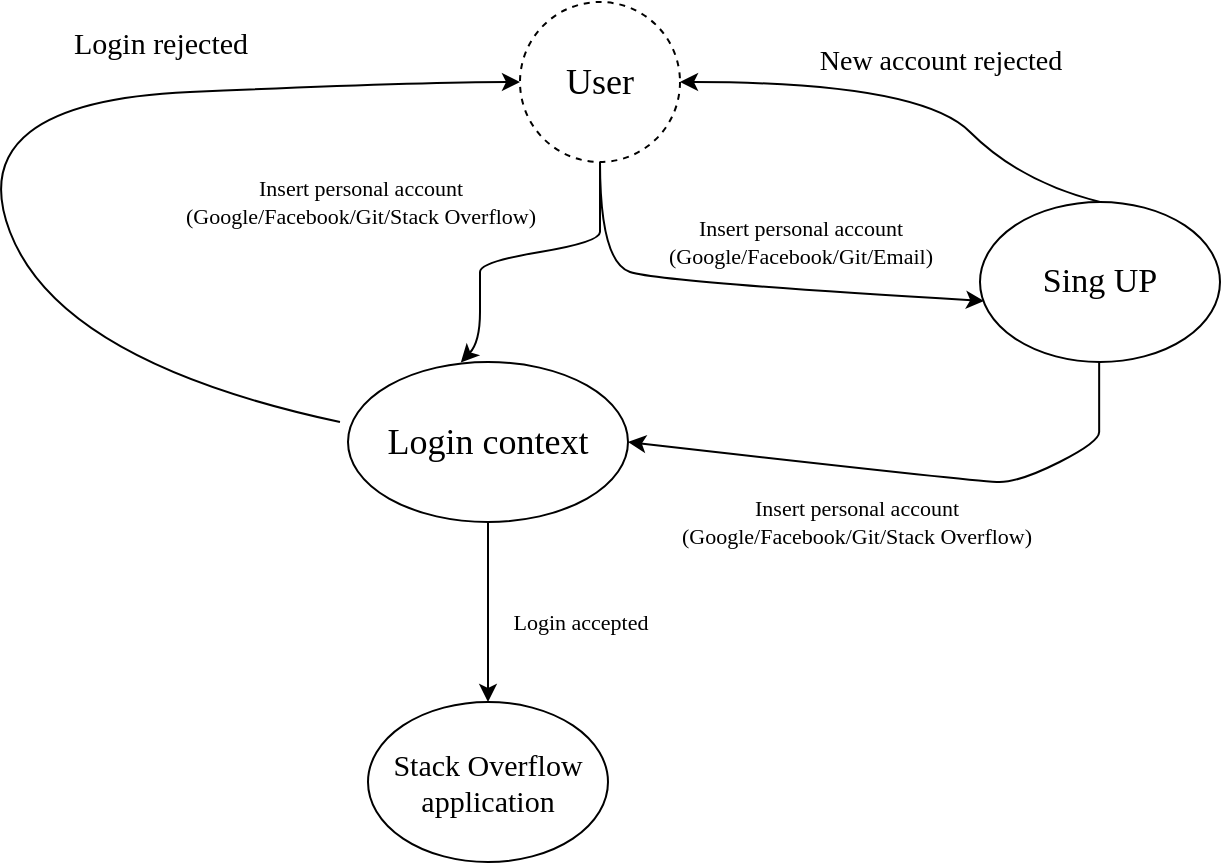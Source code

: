 <mxfile version="13.6.2" type="device"><diagram id="G2wl7IVNDawI-sw6kQHk" name="Page-1"><mxGraphModel dx="1024" dy="592" grid="1" gridSize="10" guides="1" tooltips="1" connect="1" arrows="1" fold="1" page="1" pageScale="1" pageWidth="827" pageHeight="1169" math="0" shadow="0"><root><mxCell id="0"/><mxCell id="1" parent="0"/><mxCell id="qNrYJNyReWy4paitgwdK-1" value="&lt;font face=&quot;Comic Sans MS&quot; style=&quot;font-size: 18px&quot;&gt;Login context&lt;/font&gt;" style="ellipse;whiteSpace=wrap;html=1;" vertex="1" parent="1"><mxGeometry x="274" y="260" width="140" height="80" as="geometry"/></mxCell><mxCell id="qNrYJNyReWy4paitgwdK-2" value="&lt;font face=&quot;Comic Sans MS&quot; style=&quot;font-size: 18px&quot;&gt;User&lt;/font&gt;" style="ellipse;whiteSpace=wrap;html=1;aspect=fixed;dashed=1;" vertex="1" parent="1"><mxGeometry x="360" y="80" width="80" height="80" as="geometry"/></mxCell><mxCell id="qNrYJNyReWy4paitgwdK-3" value="Insert personal account&lt;br&gt;(Google/Facebook/Git/Stack Overflow)" style="curved=1;endArrow=classic;html=1;entryX=0.403;entryY=0.003;entryDx=0;entryDy=0;exitX=0.5;exitY=1;exitDx=0;exitDy=0;fontFamily=Comic Sans MS;entryPerimeter=0;" edge="1" parent="1"><mxGeometry x="0.302" y="-67" width="50" height="50" relative="1" as="geometry"><mxPoint x="400" y="160" as="sourcePoint"/><mxPoint x="330.42" y="260.24" as="targetPoint"/><Array as="points"><mxPoint x="400" y="170"/><mxPoint x="400" y="190"/><mxPoint x="400" y="200"/><mxPoint x="340" y="210"/><mxPoint x="340" y="220"/><mxPoint x="340" y="250"/></Array><mxPoint x="7" y="-30" as="offset"/></mxGeometry></mxCell><mxCell id="qNrYJNyReWy4paitgwdK-4" value="Insert personal account&lt;br&gt;(Google/Facebook/Git/Email)" style="curved=1;endArrow=classic;html=1;fontFamily=Comic Sans MS;entryX=0.017;entryY=0.618;entryDx=0;entryDy=0;entryPerimeter=0;" edge="1" parent="1" target="qNrYJNyReWy4paitgwdK-5"><mxGeometry x="0.233" y="24" width="50" height="50" relative="1" as="geometry"><mxPoint x="400" y="160" as="sourcePoint"/><mxPoint x="530" y="220" as="targetPoint"/><Array as="points"><mxPoint x="400" y="210"/><mxPoint x="430" y="220"/></Array><mxPoint as="offset"/></mxGeometry></mxCell><mxCell id="qNrYJNyReWy4paitgwdK-5" value="&lt;font style=&quot;font-size: 17px&quot;&gt;Sing UP&lt;/font&gt;" style="ellipse;whiteSpace=wrap;html=1;fontFamily=Comic Sans MS;" vertex="1" parent="1"><mxGeometry x="590" y="180" width="120" height="80" as="geometry"/></mxCell><mxCell id="qNrYJNyReWy4paitgwdK-6" value="Insert personal account&lt;br&gt;(Google/Facebook/Git/Stack Overflow)" style="curved=1;endArrow=classic;html=1;entryX=1;entryY=0.5;entryDx=0;entryDy=0;exitX=0.5;exitY=1;exitDx=0;exitDy=0;fontFamily=Comic Sans MS;" edge="1" parent="1" target="qNrYJNyReWy4paitgwdK-1"><mxGeometry x="0.167" y="27" width="50" height="50" relative="1" as="geometry"><mxPoint x="649.58" y="260" as="sourcePoint"/><mxPoint x="580.0" y="360.24" as="targetPoint"/><Array as="points"><mxPoint x="649.58" y="270"/><mxPoint x="649.58" y="290"/><mxPoint x="649.58" y="300"/><mxPoint x="610" y="320"/><mxPoint x="589.58" y="320"/></Array><mxPoint as="offset"/></mxGeometry></mxCell><mxCell id="qNrYJNyReWy4paitgwdK-8" value="&lt;span style=&quot;font-size: 14px&quot;&gt;New account rejected&lt;/span&gt;" style="curved=1;endArrow=classic;html=1;fontFamily=Comic Sans MS;entryX=1;entryY=0.5;entryDx=0;entryDy=0;exitX=0.5;exitY=0;exitDx=0;exitDy=0;" edge="1" parent="1" source="qNrYJNyReWy4paitgwdK-5" target="qNrYJNyReWy4paitgwdK-2"><mxGeometry x="-0.035" y="-14" width="50" height="50" relative="1" as="geometry"><mxPoint x="560" y="170" as="sourcePoint"/><mxPoint x="610" y="120" as="targetPoint"/><Array as="points"><mxPoint x="610" y="170"/><mxPoint x="560" y="120"/></Array><mxPoint x="10" y="4" as="offset"/></mxGeometry></mxCell><mxCell id="qNrYJNyReWy4paitgwdK-10" value="&lt;font style=&quot;font-size: 15px&quot;&gt;Login rejected&lt;/font&gt;" style="curved=1;endArrow=classic;html=1;fontFamily=Comic Sans MS;" edge="1" parent="1"><mxGeometry x="0.364" y="26" width="50" height="50" relative="1" as="geometry"><mxPoint x="270" y="290" as="sourcePoint"/><mxPoint x="360" y="120" as="targetPoint"/><Array as="points"><mxPoint x="130" y="260"/><mxPoint x="80" y="130"/><mxPoint x="310" y="120"/></Array><mxPoint as="offset"/></mxGeometry></mxCell><mxCell id="qNrYJNyReWy4paitgwdK-12" value="&lt;font style=&quot;font-size: 15px&quot;&gt;Stack Overflow application&lt;/font&gt;" style="ellipse;whiteSpace=wrap;html=1;fontFamily=Comic Sans MS;" vertex="1" parent="1"><mxGeometry x="284" y="430" width="120" height="80" as="geometry"/></mxCell><mxCell id="qNrYJNyReWy4paitgwdK-13" value="Login accepted" style="endArrow=classic;html=1;fontFamily=Comic Sans MS;entryX=0.5;entryY=0;entryDx=0;entryDy=0;exitX=0.5;exitY=1;exitDx=0;exitDy=0;" edge="1" parent="1" source="qNrYJNyReWy4paitgwdK-1" target="qNrYJNyReWy4paitgwdK-12"><mxGeometry x="0.111" y="46" width="50" height="50" relative="1" as="geometry"><mxPoint x="319" y="410" as="sourcePoint"/><mxPoint x="369" y="360" as="targetPoint"/><mxPoint as="offset"/></mxGeometry></mxCell></root></mxGraphModel></diagram></mxfile>
